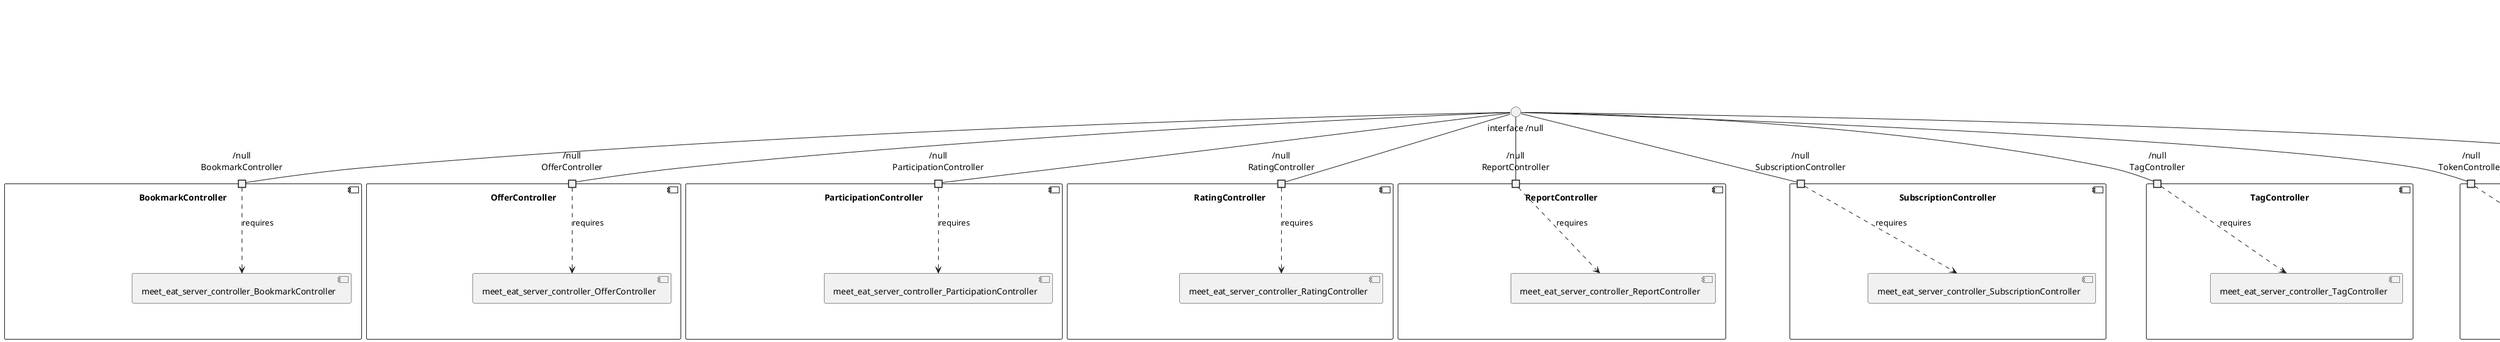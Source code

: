@startuml
skinparam fixCircleLabelOverlapping true
component "BookmarkController\n\n\n\n\n\n" {
[meet_eat_server_controller_BookmarkController]
portin "/null\nBookmarkController"
"/null\nBookmarkController"..>[meet_eat_server_controller_BookmarkController] : requires
}
"interface /null"--"/null\nBookmarkController"
component "BookmarkSecurityService\n\n\n\n\n\n" {
[meet_eat_server_service_security_BookmarkSecurityService]
}
component "BookmarkService\n\n\n\n\n\n" {
[meet_eat_server_service_BookmarkService]
}
component "EmailService\n\n\n\n\n\n" {
[meet_eat_server_service_EmailService]
}
component "EntityController\n\n\n\n\n\n" {
[meet_eat_server_controller_EntityController]
}
component "EntityService\n\n\n\n\n\n" {
[meet_eat_server_service_EntityService]
}
component "OfferController\n\n\n\n\n\n" {
[meet_eat_server_controller_OfferController]
portin "/null\nOfferController"
"/null\nOfferController"..>[meet_eat_server_controller_OfferController] : requires
}
"interface /null"--"/null\nOfferController"
component "OfferSecurityService\n\n\n\n\n\n" {
[meet_eat_server_service_security_OfferSecurityService]
}
component "OfferService\n\n\n\n\n\n" {
[meet_eat_server_service_OfferService]
}
component "ParticipationController\n\n\n\n\n\n" {
[meet_eat_server_controller_ParticipationController]
portin "/null\nParticipationController"
"/null\nParticipationController"..>[meet_eat_server_controller_ParticipationController] : requires
}
"interface /null"--"/null\nParticipationController"
component "ParticipationSecurityService\n\n\n\n\n\n" {
[meet_eat_server_service_security_ParticipationSecurityService]
}
component "ParticipationService\n\n\n\n\n\n" {
[meet_eat_server_service_ParticipationService]
}
component "RatingController\n\n\n\n\n\n" {
[meet_eat_server_controller_RatingController]
portin "/null\nRatingController"
"/null\nRatingController"..>[meet_eat_server_controller_RatingController] : requires
}
"interface /null"--"/null\nRatingController"
component "RatingSecurityService\n\n\n\n\n\n" {
[meet_eat_server_service_security_RatingSecurityService]
}
component "RatingService\n\n\n\n\n\n" {
[meet_eat_server_service_RatingService]
}
component "ReportController\n\n\n\n\n\n" {
[meet_eat_server_controller_ReportController]
portin "/null\nReportController"
"/null\nReportController"..>[meet_eat_server_controller_ReportController] : requires
}
"interface /null"--"/null\nReportController"
component "ReportSecurityService\n\n\n\n\n\n" {
[meet_eat_server_service_security_ReportSecurityService]
}
component "ReportService\n\n\n\n\n\n" {
[meet_eat_server_service_ReportService]
}
component "SecurityService\n\n\n\n\n\n" {
[meet_eat_server_service_security_SecurityService]
}
component "SubscriptionController\n\n\n\n\n\n" {
[meet_eat_server_controller_SubscriptionController]
portin "/null\nSubscriptionController"
"/null\nSubscriptionController"..>[meet_eat_server_controller_SubscriptionController] : requires
}
"interface /null"--"/null\nSubscriptionController"
component "SubscriptionSecurityService\n\n\n\n\n\n" {
[meet_eat_server_service_security_SubscriptionSecurityService]
}
component "SubscriptionService\n\n\n\n\n\n" {
[meet_eat_server_service_SubscriptionService]
}
component "TagController\n\n\n\n\n\n" {
[meet_eat_server_controller_TagController]
portin "/null\nTagController"
"/null\nTagController"..>[meet_eat_server_controller_TagController] : requires
}
"interface /null"--"/null\nTagController"
component "TagSecurityService\n\n\n\n\n\n" {
[meet_eat_server_service_security_TagSecurityService]
}
component "TagService\n\n\n\n\n\n" {
[meet_eat_server_service_TagService]
}
component "TokenController\n\n\n\n\n\n" {
[meet_eat_server_controller_TokenController]
portin "/null\nTokenController"
"/null\nTokenController"..>[meet_eat_server_controller_TokenController] : requires
}
"interface /null"--"/null\nTokenController"
component "TokenSecurityService\n\n\n\n\n\n" {
[meet_eat_server_service_security_TokenSecurityService]
}
component "TokenService\n\n\n\n\n\n" {
[meet_eat_server_service_TokenService]
}
component "UserController\n\n\n\n\n\n" {
[meet_eat_server_controller_UserController]
portin "/null\nUserController"
"/null\nUserController"..>[meet_eat_server_controller_UserController] : requires
}
"interface /null"--"/null\nUserController"
component "UserSecurityService\n\n\n\n\n\n" {
[meet_eat_server_service_security_UserSecurityService]
}
component "UserService\n\n\n\n\n\n" {
[meet_eat_server_service_UserService]
}
"interface MongoRepository"--[meet_eat_server_repository_EntityRelationRepository]
"interface MongoRepository"--[meet_eat_server_repository_OfferRepository]
"interface MongoRepository"--[meet_eat_server_repository_TagRepository]
"interface MongoRepository"--[meet_eat_server_repository_TokenRepository]
"interface MongoRepository"--[meet_eat_server_repository_UserRepository]

@enduml
